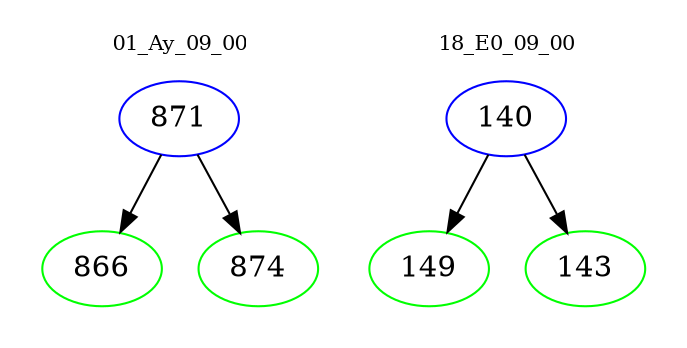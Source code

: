 digraph{
subgraph cluster_0 {
color = white
label = "01_Ay_09_00";
fontsize=10;
T0_871 [label="871", color="blue"]
T0_871 -> T0_866 [color="black"]
T0_866 [label="866", color="green"]
T0_871 -> T0_874 [color="black"]
T0_874 [label="874", color="green"]
}
subgraph cluster_1 {
color = white
label = "18_E0_09_00";
fontsize=10;
T1_140 [label="140", color="blue"]
T1_140 -> T1_149 [color="black"]
T1_149 [label="149", color="green"]
T1_140 -> T1_143 [color="black"]
T1_143 [label="143", color="green"]
}
}
